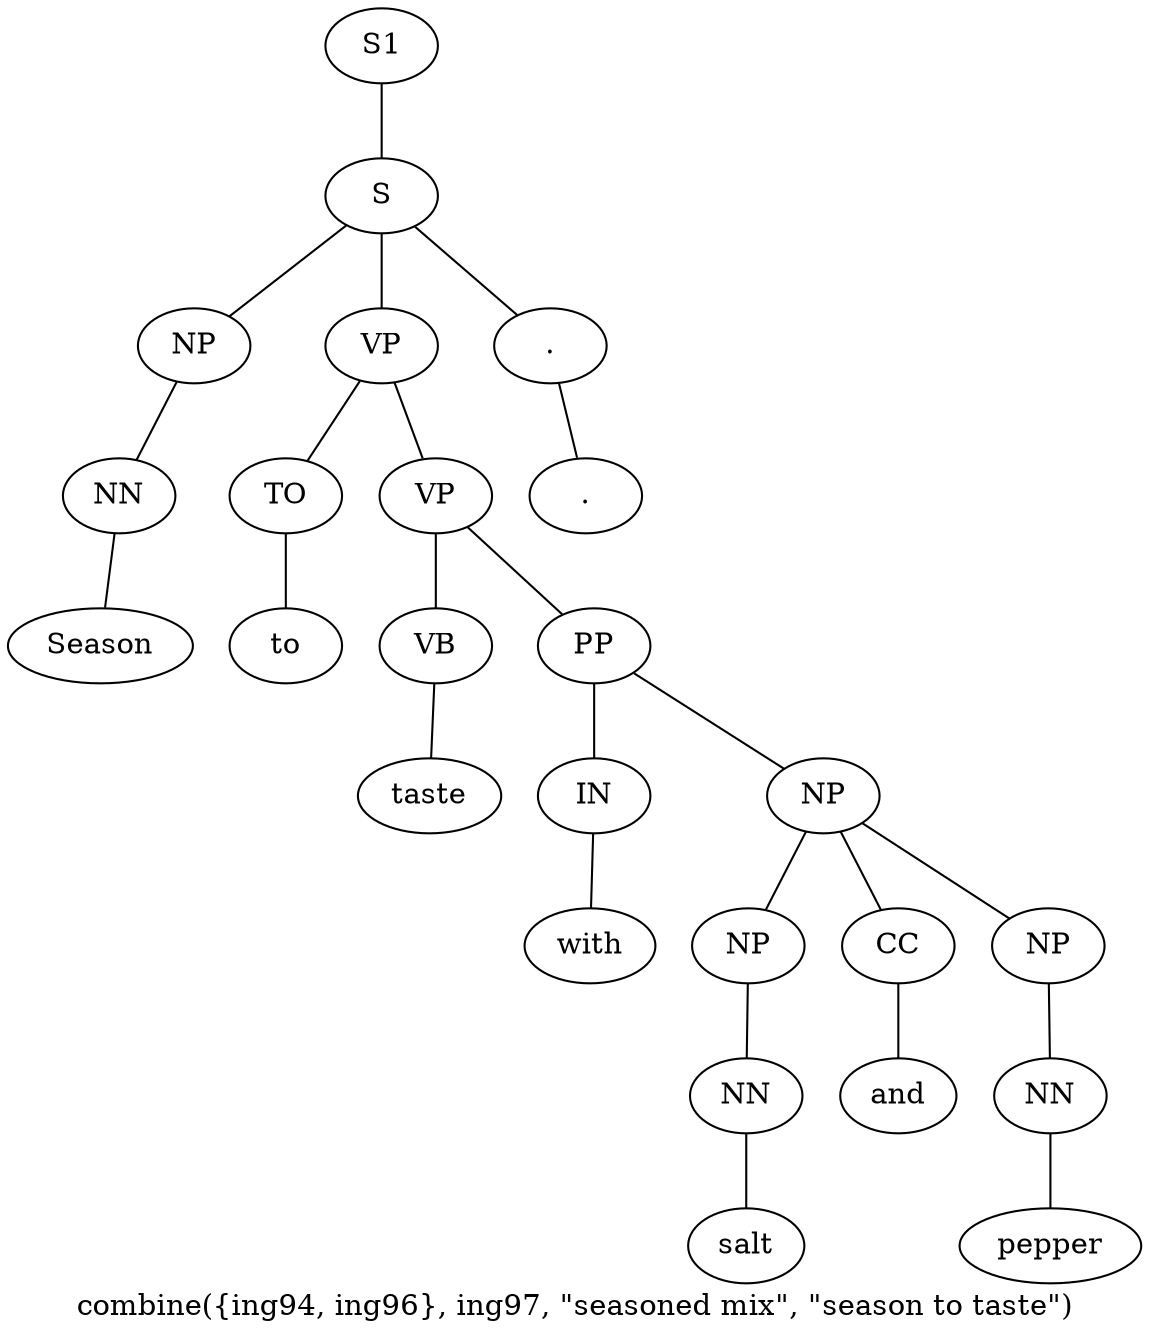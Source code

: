 graph SyntaxGraph {
	label = "combine({ing94, ing96}, ing97, \"seasoned mix\", \"season to taste\")";
	Node0 [label="S1"];
	Node1 [label="S"];
	Node2 [label="NP"];
	Node3 [label="NN"];
	Node4 [label="Season"];
	Node5 [label="VP"];
	Node6 [label="TO"];
	Node7 [label="to"];
	Node8 [label="VP"];
	Node9 [label="VB"];
	Node10 [label="taste"];
	Node11 [label="PP"];
	Node12 [label="IN"];
	Node13 [label="with"];
	Node14 [label="NP"];
	Node15 [label="NP"];
	Node16 [label="NN"];
	Node17 [label="salt"];
	Node18 [label="CC"];
	Node19 [label="and"];
	Node20 [label="NP"];
	Node21 [label="NN"];
	Node22 [label="pepper"];
	Node23 [label="."];
	Node24 [label="."];

	Node0 -- Node1;
	Node1 -- Node2;
	Node1 -- Node5;
	Node1 -- Node23;
	Node2 -- Node3;
	Node3 -- Node4;
	Node5 -- Node6;
	Node5 -- Node8;
	Node6 -- Node7;
	Node8 -- Node9;
	Node8 -- Node11;
	Node9 -- Node10;
	Node11 -- Node12;
	Node11 -- Node14;
	Node12 -- Node13;
	Node14 -- Node15;
	Node14 -- Node18;
	Node14 -- Node20;
	Node15 -- Node16;
	Node16 -- Node17;
	Node18 -- Node19;
	Node20 -- Node21;
	Node21 -- Node22;
	Node23 -- Node24;
}